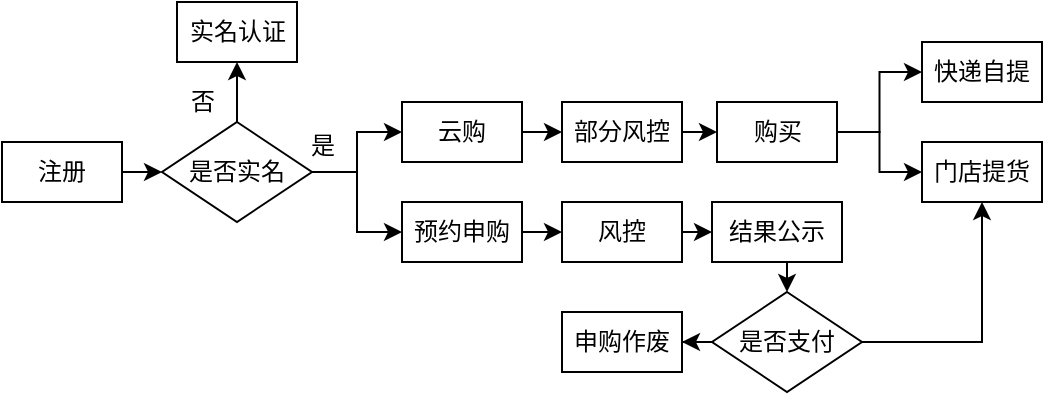 <mxfile version="21.0.2" type="github">
  <diagram name="第 1 页" id="ErkFQInz7MT---hFU15H">
    <mxGraphModel dx="1249" dy="465" grid="1" gridSize="10" guides="1" tooltips="1" connect="1" arrows="1" fold="1" page="1" pageScale="1" pageWidth="827" pageHeight="1169" math="0" shadow="0">
      <root>
        <mxCell id="0" />
        <mxCell id="1" parent="0" />
        <mxCell id="0-X5SjwKyUIKf4-druoj-33" style="edgeStyle=orthogonalEdgeStyle;rounded=0;orthogonalLoop=1;jettySize=auto;html=1;exitX=1;exitY=0.5;exitDx=0;exitDy=0;entryX=0;entryY=0.5;entryDx=0;entryDy=0;" edge="1" parent="1" source="0-X5SjwKyUIKf4-druoj-3" target="0-X5SjwKyUIKf4-druoj-16">
          <mxGeometry relative="1" as="geometry" />
        </mxCell>
        <mxCell id="0-X5SjwKyUIKf4-druoj-3" value="注册" style="rounded=0;whiteSpace=wrap;html=1;" vertex="1" parent="1">
          <mxGeometry x="50" y="210" width="60" height="30" as="geometry" />
        </mxCell>
        <mxCell id="0-X5SjwKyUIKf4-druoj-39" style="edgeStyle=orthogonalEdgeStyle;rounded=0;orthogonalLoop=1;jettySize=auto;html=1;exitX=0.5;exitY=0;exitDx=0;exitDy=0;entryX=0.5;entryY=1;entryDx=0;entryDy=0;" edge="1" parent="1" source="0-X5SjwKyUIKf4-druoj-16" target="0-X5SjwKyUIKf4-druoj-38">
          <mxGeometry relative="1" as="geometry" />
        </mxCell>
        <mxCell id="0-X5SjwKyUIKf4-druoj-58" style="edgeStyle=orthogonalEdgeStyle;rounded=0;orthogonalLoop=1;jettySize=auto;html=1;exitX=1;exitY=0.5;exitDx=0;exitDy=0;entryX=0;entryY=0.5;entryDx=0;entryDy=0;" edge="1" parent="1" source="0-X5SjwKyUIKf4-druoj-16" target="0-X5SjwKyUIKf4-druoj-34">
          <mxGeometry relative="1" as="geometry" />
        </mxCell>
        <mxCell id="0-X5SjwKyUIKf4-druoj-61" style="edgeStyle=orthogonalEdgeStyle;rounded=0;orthogonalLoop=1;jettySize=auto;html=1;entryX=0;entryY=0.5;entryDx=0;entryDy=0;" edge="1" parent="1" source="0-X5SjwKyUIKf4-druoj-16" target="0-X5SjwKyUIKf4-druoj-35">
          <mxGeometry relative="1" as="geometry" />
        </mxCell>
        <mxCell id="0-X5SjwKyUIKf4-druoj-16" value="是否实名" style="rhombus;whiteSpace=wrap;html=1;" vertex="1" parent="1">
          <mxGeometry x="130" y="200" width="75" height="50" as="geometry" />
        </mxCell>
        <mxCell id="0-X5SjwKyUIKf4-druoj-20" value="否" style="text;html=1;align=center;verticalAlign=middle;resizable=0;points=[];autosize=1;" vertex="1" parent="1">
          <mxGeometry x="130" y="180" width="40" height="20" as="geometry" />
        </mxCell>
        <mxCell id="0-X5SjwKyUIKf4-druoj-25" value="是" style="text;html=1;align=center;verticalAlign=middle;resizable=0;points=[];autosize=1;" vertex="1" parent="1">
          <mxGeometry x="190" y="202" width="40" height="20" as="geometry" />
        </mxCell>
        <mxCell id="0-X5SjwKyUIKf4-druoj-52" style="edgeStyle=orthogonalEdgeStyle;rounded=0;orthogonalLoop=1;jettySize=auto;html=1;exitX=1;exitY=0.5;exitDx=0;exitDy=0;entryX=0;entryY=0.5;entryDx=0;entryDy=0;" edge="1" parent="1" source="0-X5SjwKyUIKf4-druoj-34" target="0-X5SjwKyUIKf4-druoj-36">
          <mxGeometry relative="1" as="geometry" />
        </mxCell>
        <mxCell id="0-X5SjwKyUIKf4-druoj-34" value="预约申购" style="rounded=0;whiteSpace=wrap;html=1;" vertex="1" parent="1">
          <mxGeometry x="250" y="240" width="60" height="30" as="geometry" />
        </mxCell>
        <mxCell id="0-X5SjwKyUIKf4-druoj-44" style="edgeStyle=orthogonalEdgeStyle;rounded=0;orthogonalLoop=1;jettySize=auto;html=1;exitX=1;exitY=0.5;exitDx=0;exitDy=0;entryX=0;entryY=0.5;entryDx=0;entryDy=0;" edge="1" parent="1" source="0-X5SjwKyUIKf4-druoj-35" target="0-X5SjwKyUIKf4-druoj-43">
          <mxGeometry relative="1" as="geometry" />
        </mxCell>
        <mxCell id="0-X5SjwKyUIKf4-druoj-35" value="云购" style="rounded=0;whiteSpace=wrap;html=1;" vertex="1" parent="1">
          <mxGeometry x="250" y="190" width="60" height="30" as="geometry" />
        </mxCell>
        <mxCell id="0-X5SjwKyUIKf4-druoj-53" style="edgeStyle=orthogonalEdgeStyle;rounded=0;orthogonalLoop=1;jettySize=auto;html=1;exitX=1;exitY=0.5;exitDx=0;exitDy=0;entryX=0;entryY=0.5;entryDx=0;entryDy=0;" edge="1" parent="1" source="0-X5SjwKyUIKf4-druoj-36" target="0-X5SjwKyUIKf4-druoj-37">
          <mxGeometry relative="1" as="geometry" />
        </mxCell>
        <mxCell id="0-X5SjwKyUIKf4-druoj-36" value="风控" style="rounded=0;whiteSpace=wrap;html=1;" vertex="1" parent="1">
          <mxGeometry x="330" y="240" width="60" height="30" as="geometry" />
        </mxCell>
        <mxCell id="0-X5SjwKyUIKf4-druoj-54" style="edgeStyle=orthogonalEdgeStyle;rounded=0;orthogonalLoop=1;jettySize=auto;html=1;exitX=0.5;exitY=1;exitDx=0;exitDy=0;entryX=0.5;entryY=0;entryDx=0;entryDy=0;" edge="1" parent="1" source="0-X5SjwKyUIKf4-druoj-37" target="0-X5SjwKyUIKf4-druoj-51">
          <mxGeometry relative="1" as="geometry" />
        </mxCell>
        <mxCell id="0-X5SjwKyUIKf4-druoj-37" value="结果公示" style="rounded=0;whiteSpace=wrap;html=1;" vertex="1" parent="1">
          <mxGeometry x="405" y="240" width="65" height="30" as="geometry" />
        </mxCell>
        <mxCell id="0-X5SjwKyUIKf4-druoj-38" value="实名认证" style="rounded=0;whiteSpace=wrap;html=1;" vertex="1" parent="1">
          <mxGeometry x="137.5" y="140" width="60" height="30" as="geometry" />
        </mxCell>
        <mxCell id="0-X5SjwKyUIKf4-druoj-48" style="edgeStyle=orthogonalEdgeStyle;rounded=0;orthogonalLoop=1;jettySize=auto;html=1;exitX=1;exitY=0.5;exitDx=0;exitDy=0;entryX=0;entryY=0.5;entryDx=0;entryDy=0;" edge="1" parent="1" source="0-X5SjwKyUIKf4-druoj-43" target="0-X5SjwKyUIKf4-druoj-45">
          <mxGeometry relative="1" as="geometry" />
        </mxCell>
        <mxCell id="0-X5SjwKyUIKf4-druoj-43" value="部分风控" style="rounded=0;whiteSpace=wrap;html=1;" vertex="1" parent="1">
          <mxGeometry x="330" y="190" width="60" height="30" as="geometry" />
        </mxCell>
        <mxCell id="0-X5SjwKyUIKf4-druoj-49" style="edgeStyle=orthogonalEdgeStyle;rounded=0;orthogonalLoop=1;jettySize=auto;html=1;exitX=1;exitY=0.5;exitDx=0;exitDy=0;entryX=0;entryY=0.5;entryDx=0;entryDy=0;" edge="1" parent="1" source="0-X5SjwKyUIKf4-druoj-45" target="0-X5SjwKyUIKf4-druoj-46">
          <mxGeometry relative="1" as="geometry" />
        </mxCell>
        <mxCell id="0-X5SjwKyUIKf4-druoj-50" style="edgeStyle=orthogonalEdgeStyle;rounded=0;orthogonalLoop=1;jettySize=auto;html=1;exitX=1;exitY=0.5;exitDx=0;exitDy=0;entryX=0;entryY=0.5;entryDx=0;entryDy=0;" edge="1" parent="1" source="0-X5SjwKyUIKf4-druoj-45" target="0-X5SjwKyUIKf4-druoj-47">
          <mxGeometry relative="1" as="geometry" />
        </mxCell>
        <mxCell id="0-X5SjwKyUIKf4-druoj-45" value="购买" style="rounded=0;whiteSpace=wrap;html=1;" vertex="1" parent="1">
          <mxGeometry x="407.5" y="190" width="60" height="30" as="geometry" />
        </mxCell>
        <mxCell id="0-X5SjwKyUIKf4-druoj-46" value="快递自提" style="rounded=0;whiteSpace=wrap;html=1;" vertex="1" parent="1">
          <mxGeometry x="510" y="160" width="60" height="30" as="geometry" />
        </mxCell>
        <mxCell id="0-X5SjwKyUIKf4-druoj-47" value="门店提货" style="rounded=0;whiteSpace=wrap;html=1;" vertex="1" parent="1">
          <mxGeometry x="510" y="210" width="60" height="30" as="geometry" />
        </mxCell>
        <mxCell id="0-X5SjwKyUIKf4-druoj-55" style="edgeStyle=orthogonalEdgeStyle;rounded=0;orthogonalLoop=1;jettySize=auto;html=1;entryX=0.5;entryY=1;entryDx=0;entryDy=0;" edge="1" parent="1" source="0-X5SjwKyUIKf4-druoj-51" target="0-X5SjwKyUIKf4-druoj-47">
          <mxGeometry relative="1" as="geometry" />
        </mxCell>
        <mxCell id="0-X5SjwKyUIKf4-druoj-57" style="edgeStyle=orthogonalEdgeStyle;rounded=0;orthogonalLoop=1;jettySize=auto;html=1;exitX=0;exitY=0.5;exitDx=0;exitDy=0;" edge="1" parent="1" source="0-X5SjwKyUIKf4-druoj-51" target="0-X5SjwKyUIKf4-druoj-56">
          <mxGeometry relative="1" as="geometry" />
        </mxCell>
        <mxCell id="0-X5SjwKyUIKf4-druoj-51" value="是否支付" style="rhombus;whiteSpace=wrap;html=1;" vertex="1" parent="1">
          <mxGeometry x="405" y="285" width="75" height="50" as="geometry" />
        </mxCell>
        <mxCell id="0-X5SjwKyUIKf4-druoj-56" value="申购作废" style="rounded=0;whiteSpace=wrap;html=1;" vertex="1" parent="1">
          <mxGeometry x="330" y="295" width="60" height="30" as="geometry" />
        </mxCell>
      </root>
    </mxGraphModel>
  </diagram>
</mxfile>
